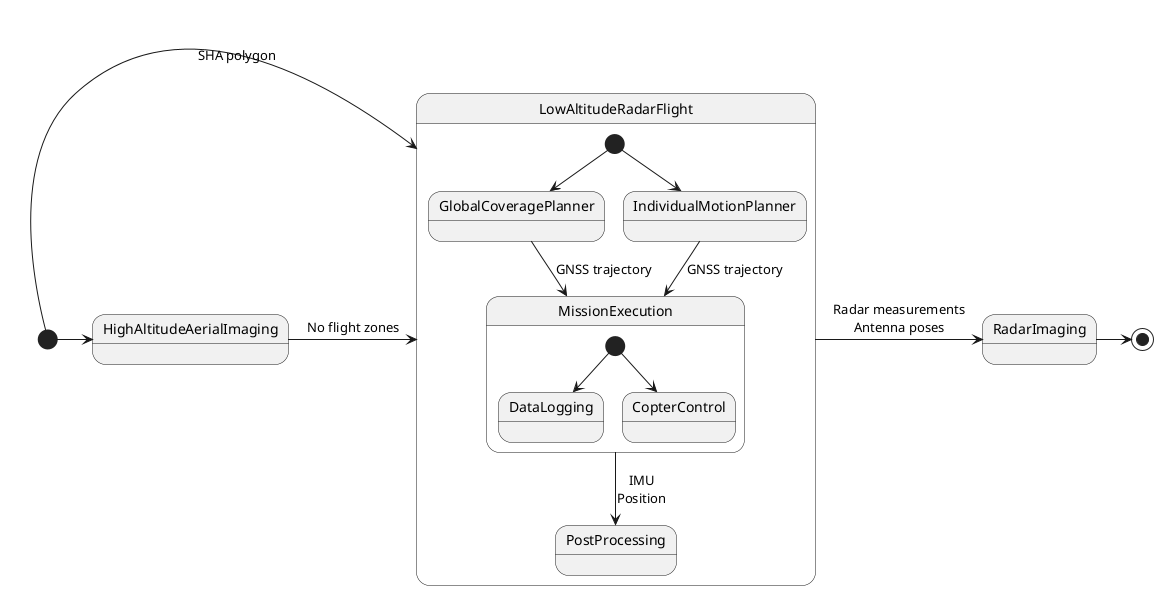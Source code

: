 @startuml

[*] -> HighAltitudeAerialImaging
[*] -> LowAltitudeRadarFlight: SHA polygon

HighAltitudeAerialImaging -> LowAltitudeRadarFlight : No flight zones

state LowAltitudeRadarFlight {
  [*] --> GlobalCoveragePlanner
  [*] --> IndividualMotionPlanner
  GlobalCoveragePlanner --> MissionExecution : GNSS trajectory
  IndividualMotionPlanner --> MissionExecution : GNSS trajectory

  state MissionExecution {
  [*] --> DataLogging
  [*] --> CopterControl
  }

  MissionExecution --> PostProcessing: IMU\nPosition
}

LowAltitudeRadarFlight -> RadarImaging: Radar measurements\nAntenna poses
RadarImaging -> [*]

@enduml
